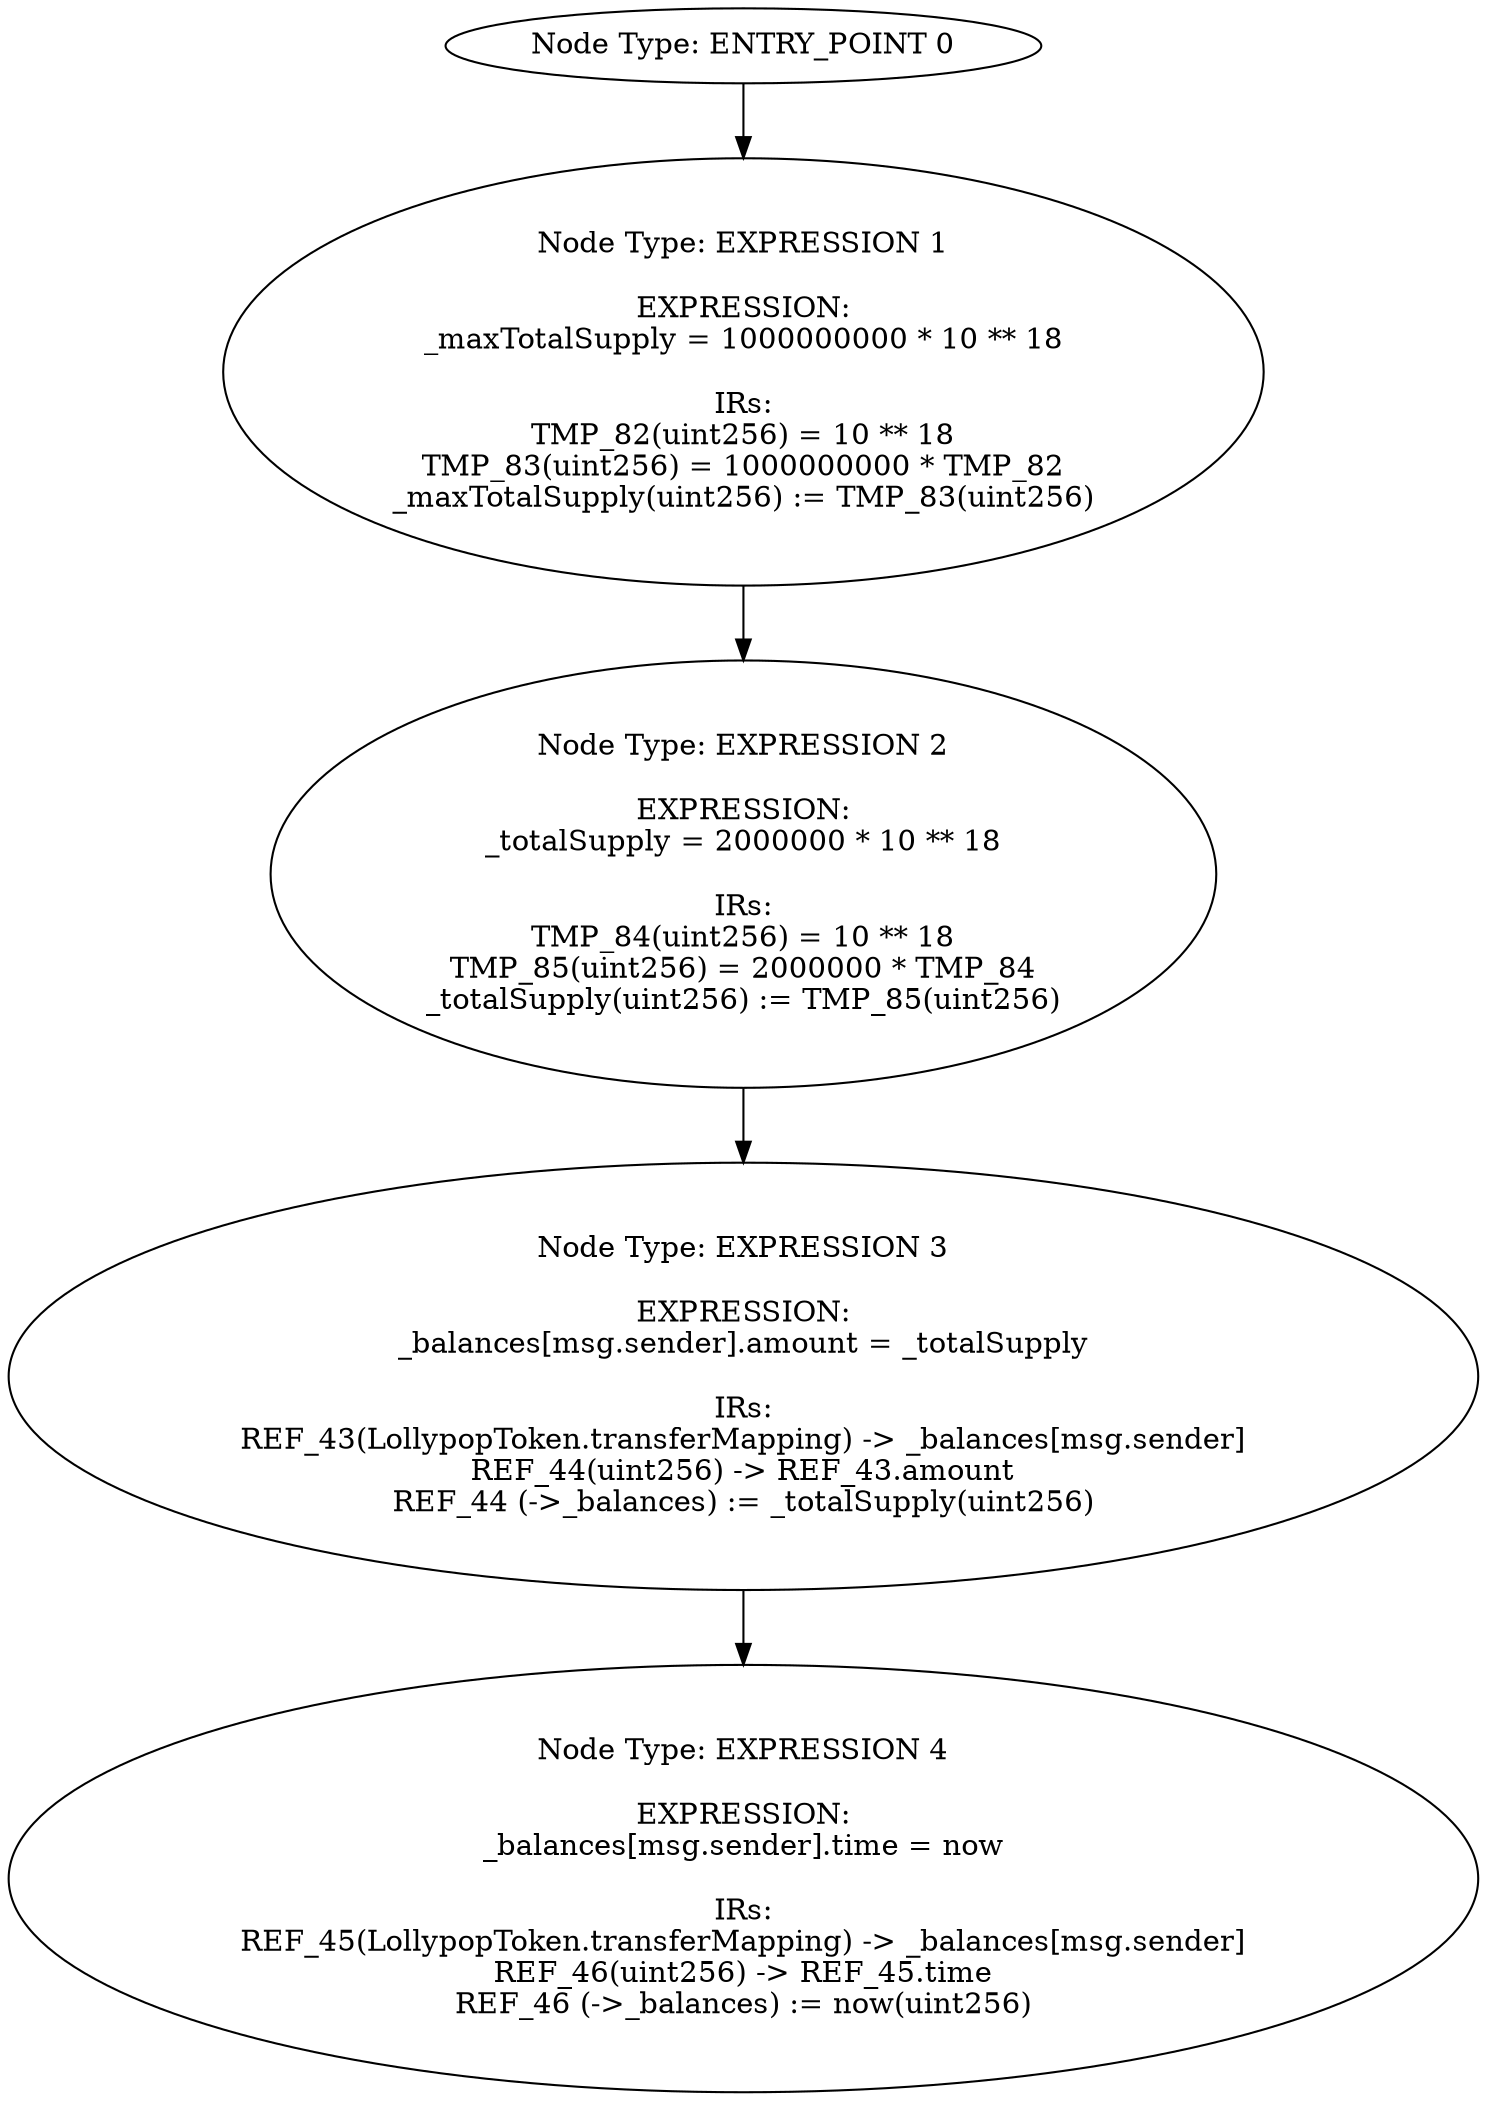 digraph{
0[label="Node Type: ENTRY_POINT 0
"];
0->1;
1[label="Node Type: EXPRESSION 1

EXPRESSION:
_maxTotalSupply = 1000000000 * 10 ** 18

IRs:
TMP_82(uint256) = 10 ** 18
TMP_83(uint256) = 1000000000 * TMP_82
_maxTotalSupply(uint256) := TMP_83(uint256)"];
1->2;
2[label="Node Type: EXPRESSION 2

EXPRESSION:
_totalSupply = 2000000 * 10 ** 18

IRs:
TMP_84(uint256) = 10 ** 18
TMP_85(uint256) = 2000000 * TMP_84
_totalSupply(uint256) := TMP_85(uint256)"];
2->3;
3[label="Node Type: EXPRESSION 3

EXPRESSION:
_balances[msg.sender].amount = _totalSupply

IRs:
REF_43(LollypopToken.transferMapping) -> _balances[msg.sender]
REF_44(uint256) -> REF_43.amount
REF_44 (->_balances) := _totalSupply(uint256)"];
3->4;
4[label="Node Type: EXPRESSION 4

EXPRESSION:
_balances[msg.sender].time = now

IRs:
REF_45(LollypopToken.transferMapping) -> _balances[msg.sender]
REF_46(uint256) -> REF_45.time
REF_46 (->_balances) := now(uint256)"];
}
